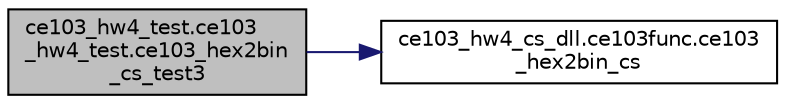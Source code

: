 digraph "ce103_hw4_test.ce103_hw4_test.ce103_hex2bin_cs_test3"
{
 // INTERACTIVE_SVG=YES
 // LATEX_PDF_SIZE
  edge [fontname="Helvetica",fontsize="10",labelfontname="Helvetica",labelfontsize="10"];
  node [fontname="Helvetica",fontsize="10",shape=record];
  rankdir="LR";
  Node1 [label="ce103_hw4_test.ce103\l_hw4_test.ce103_hex2bin\l_cs_test3",height=0.2,width=0.4,color="black", fillcolor="grey75", style="filled", fontcolor="black",tooltip=" "];
  Node1 -> Node2 [color="midnightblue",fontsize="10",style="solid",fontname="Helvetica"];
  Node2 [label="ce103_hw4_cs_dll.ce103func.ce103\l_hex2bin_cs",height=0.2,width=0.4,color="black", fillcolor="white", style="filled",URL="$db/db6/a00074.html#ab09beb578392457727e15ec37dcb2111",tooltip=" "];
}
